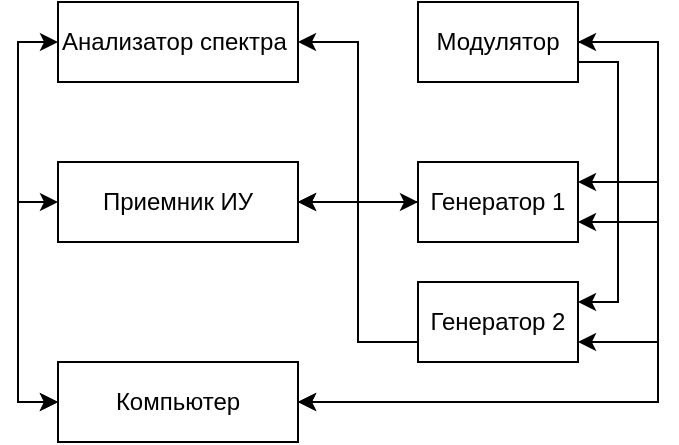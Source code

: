<mxfile version="19.0.0" type="google"><diagram id="qmdEHT3SduDqKGrooiSY" name="Измерение приёмной части"><mxGraphModel grid="1" page="1" gridSize="10" guides="1" tooltips="1" connect="1" arrows="1" fold="1" pageScale="1" pageWidth="1169" pageHeight="827" math="0" shadow="0"><root><mxCell id="0"/><mxCell id="1" parent="0"/><mxCell id="_xTkG2Cm4zIJ-vSXh78H-4" style="edgeStyle=orthogonalEdgeStyle;rounded=0;orthogonalLoop=1;jettySize=auto;html=1;exitX=0;exitY=0.5;exitDx=0;exitDy=0;entryX=0;entryY=0.5;entryDx=0;entryDy=0;startArrow=classic;startFill=1;" edge="1" parent="1" source="K8T-91sC1hhkm8yo15RF-1" target="_xTkG2Cm4zIJ-vSXh78H-1"><mxGeometry relative="1" as="geometry"><Array as="points"><mxPoint x="20" y="280"/><mxPoint x="20" y="380"/></Array></mxGeometry></mxCell><mxCell id="K8T-91sC1hhkm8yo15RF-1" value="Приемник ИУ" style="rounded=0;whiteSpace=wrap;html=1;" vertex="1" parent="1"><mxGeometry x="40" y="260" width="120" height="40" as="geometry"/></mxCell><mxCell id="K8T-91sC1hhkm8yo15RF-4" style="edgeStyle=orthogonalEdgeStyle;rounded=0;orthogonalLoop=1;jettySize=auto;html=1;exitX=0;exitY=0.5;exitDx=0;exitDy=0;entryX=1;entryY=0.5;entryDx=0;entryDy=0;" edge="1" parent="1" source="K8T-91sC1hhkm8yo15RF-2" target="K8T-91sC1hhkm8yo15RF-1"><mxGeometry relative="1" as="geometry"/></mxCell><mxCell id="29CDdUNN8U8iATaCLHRg-2" style="edgeStyle=orthogonalEdgeStyle;rounded=0;orthogonalLoop=1;jettySize=auto;html=1;exitX=0;exitY=0.5;exitDx=0;exitDy=0;entryX=1;entryY=0.5;entryDx=0;entryDy=0;startArrow=classic;startFill=1;" edge="1" parent="1" source="K8T-91sC1hhkm8yo15RF-2"><mxGeometry relative="1" as="geometry"><mxPoint x="160" y="200" as="targetPoint"/><Array as="points"><mxPoint x="190" y="280"/><mxPoint x="190" y="200"/></Array></mxGeometry></mxCell><mxCell id="K8T-91sC1hhkm8yo15RF-2" value="Генератор 1" style="rounded=0;whiteSpace=wrap;html=1;" vertex="1" parent="1"><mxGeometry x="220" y="260" width="80" height="40" as="geometry"/></mxCell><mxCell id="K8T-91sC1hhkm8yo15RF-5" style="edgeStyle=orthogonalEdgeStyle;rounded=0;orthogonalLoop=1;jettySize=auto;html=1;exitX=0;exitY=0.5;exitDx=0;exitDy=0;entryX=1;entryY=0.5;entryDx=0;entryDy=0;startArrow=none;" edge="1" parent="1" target="K8T-91sC1hhkm8yo15RF-1"><mxGeometry relative="1" as="geometry"><Array as="points"/><mxPoint x="180" y="280" as="sourcePoint"/></mxGeometry></mxCell><mxCell id="K8T-91sC1hhkm8yo15RF-3" value="Генератор 2" style="rounded=0;whiteSpace=wrap;html=1;" vertex="1" parent="1"><mxGeometry x="220" y="320" width="80" height="40" as="geometry"/></mxCell><mxCell id="_xTkG2Cm4zIJ-vSXh78H-5" style="edgeStyle=orthogonalEdgeStyle;rounded=0;orthogonalLoop=1;jettySize=auto;html=1;exitX=0;exitY=0.5;exitDx=0;exitDy=0;entryX=0;entryY=0.5;entryDx=0;entryDy=0;startArrow=classic;startFill=1;" edge="1" parent="1" source="29CDdUNN8U8iATaCLHRg-1" target="_xTkG2Cm4zIJ-vSXh78H-1"><mxGeometry relative="1" as="geometry"/></mxCell><mxCell id="29CDdUNN8U8iATaCLHRg-1" value="Анализатор спектра&amp;nbsp;" style="rounded=0;whiteSpace=wrap;html=1;align=left;" vertex="1" parent="1"><mxGeometry x="40" y="180" width="120" height="40" as="geometry"/></mxCell><mxCell id="_xTkG2Cm4zIJ-vSXh78H-2" style="edgeStyle=orthogonalEdgeStyle;rounded=0;orthogonalLoop=1;jettySize=auto;html=1;exitX=1;exitY=0.5;exitDx=0;exitDy=0;entryX=1;entryY=0.75;entryDx=0;entryDy=0;startArrow=classic;startFill=1;" edge="1" parent="1" source="_xTkG2Cm4zIJ-vSXh78H-1" target="K8T-91sC1hhkm8yo15RF-3"><mxGeometry relative="1" as="geometry"><Array as="points"><mxPoint x="340" y="380"/><mxPoint x="340" y="350"/></Array></mxGeometry></mxCell><mxCell id="_xTkG2Cm4zIJ-vSXh78H-3" style="edgeStyle=orthogonalEdgeStyle;rounded=0;orthogonalLoop=1;jettySize=auto;html=1;exitX=1;exitY=0.5;exitDx=0;exitDy=0;startArrow=classic;startFill=1;entryX=1;entryY=0.75;entryDx=0;entryDy=0;" edge="1" parent="1" source="_xTkG2Cm4zIJ-vSXh78H-1" target="K8T-91sC1hhkm8yo15RF-2"><mxGeometry relative="1" as="geometry"><mxPoint x="320" y="290" as="targetPoint"/><Array as="points"><mxPoint x="340" y="380"/><mxPoint x="340" y="290"/></Array></mxGeometry></mxCell><mxCell id="ckmsIREw607Tr9_KTZb1-5" style="edgeStyle=orthogonalEdgeStyle;rounded=0;orthogonalLoop=1;jettySize=auto;html=1;exitX=1;exitY=0.5;exitDx=0;exitDy=0;entryX=1;entryY=0.5;entryDx=0;entryDy=0;" edge="1" parent="1" source="_xTkG2Cm4zIJ-vSXh78H-1" target="ckmsIREw607Tr9_KTZb1-2"><mxGeometry relative="1" as="geometry"><Array as="points"><mxPoint x="340" y="380"/><mxPoint x="340" y="200"/></Array></mxGeometry></mxCell><mxCell id="_xTkG2Cm4zIJ-vSXh78H-1" value="Компьютер" style="rounded=0;whiteSpace=wrap;html=1;" vertex="1" parent="1"><mxGeometry x="40" y="360" width="120" height="40" as="geometry"/></mxCell><mxCell id="ckmsIREw607Tr9_KTZb1-3" style="edgeStyle=orthogonalEdgeStyle;rounded=0;orthogonalLoop=1;jettySize=auto;html=1;exitX=1;exitY=0.5;exitDx=0;exitDy=0;entryX=1;entryY=0.25;entryDx=0;entryDy=0;" edge="1" parent="1" source="ckmsIREw607Tr9_KTZb1-2" target="K8T-91sC1hhkm8yo15RF-2"><mxGeometry relative="1" as="geometry"><Array as="points"><mxPoint x="340" y="200"/><mxPoint x="340" y="270"/></Array></mxGeometry></mxCell><mxCell id="ckmsIREw607Tr9_KTZb1-4" style="edgeStyle=orthogonalEdgeStyle;rounded=0;orthogonalLoop=1;jettySize=auto;html=1;exitX=1;exitY=0.75;exitDx=0;exitDy=0;entryX=1;entryY=0.25;entryDx=0;entryDy=0;" edge="1" parent="1" source="ckmsIREw607Tr9_KTZb1-2" target="K8T-91sC1hhkm8yo15RF-3"><mxGeometry relative="1" as="geometry"><Array as="points"><mxPoint x="320" y="210"/><mxPoint x="320" y="330"/></Array></mxGeometry></mxCell><mxCell id="ckmsIREw607Tr9_KTZb1-2" value="Модулятор" style="rounded=0;whiteSpace=wrap;html=1;" vertex="1" parent="1"><mxGeometry x="220" y="180" width="80" height="40" as="geometry"/></mxCell><mxCell id="HiWkdeANtIhB86R6DIUt-2" value="" style="edgeStyle=orthogonalEdgeStyle;rounded=0;orthogonalLoop=1;jettySize=auto;html=1;exitX=0;exitY=0.5;exitDx=0;exitDy=0;entryX=1;entryY=0.5;entryDx=0;entryDy=0;endArrow=none;" edge="1" parent="1" source="K8T-91sC1hhkm8yo15RF-3"><mxGeometry relative="1" as="geometry"><Array as="points"><mxPoint x="190" y="350"/><mxPoint x="190" y="280"/></Array><mxPoint x="220" y="340" as="sourcePoint"/><mxPoint x="200" y="280" as="targetPoint"/></mxGeometry></mxCell><mxCell id="HiWkdeANtIhB86R6DIUt-4" value="" style="shape=image;html=1;verticalAlign=top;verticalLabelPosition=bottom;labelBackgroundColor=#ffffff;imageAspect=0;aspect=fixed;image=https://cdn1.iconfinder.com/data/icons/bootstrap-vol-2/16/dot-128.png;strokeWidth=0;" vertex="1" parent="1"><mxGeometry x="180" y="270" width="20" height="20" as="geometry"/></mxCell></root></mxGraphModel></diagram></mxfile>